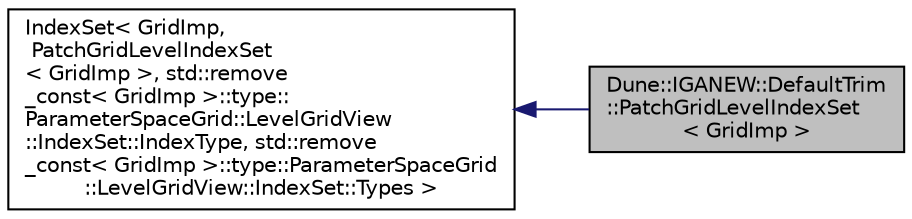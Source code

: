 digraph "Dune::IGANEW::DefaultTrim::PatchGridLevelIndexSet&lt; GridImp &gt;"
{
 // LATEX_PDF_SIZE
  edge [fontname="Helvetica",fontsize="10",labelfontname="Helvetica",labelfontsize="10"];
  node [fontname="Helvetica",fontsize="10",shape=record];
  rankdir="LR";
  Node1 [label="Dune::IGANEW::DefaultTrim\l::PatchGridLevelIndexSet\l\< GridImp \>",height=0.2,width=0.4,color="black", fillcolor="grey75", style="filled", fontcolor="black",tooltip=" "];
  Node2 -> Node1 [dir="back",color="midnightblue",fontsize="10",style="solid",fontname="Helvetica"];
  Node2 [label="IndexSet\< GridImp,\l PatchGridLevelIndexSet\l\< GridImp \>, std::remove\l_const\< GridImp \>::type::\lParameterSpaceGrid::LevelGridView\l::IndexSet::IndexType, std::remove\l_const\< GridImp \>::type::ParameterSpaceGrid\l::LevelGridView::IndexSet::Types \>",height=0.2,width=0.4,color="black", fillcolor="white", style="filled",tooltip=" "];
}
